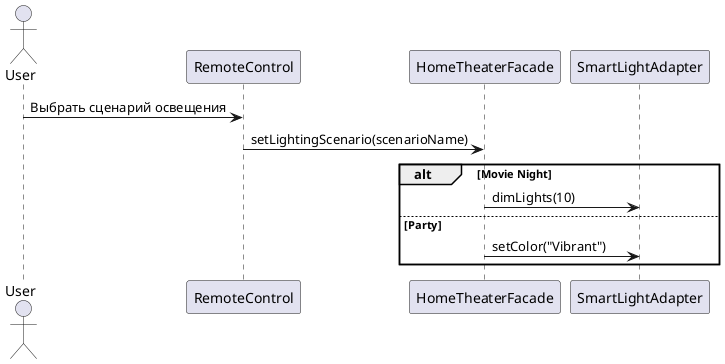 @startuml
actor User
participant RemoteControl
participant HomeTheaterFacade
participant SmartLightAdapter

User -> RemoteControl: Выбрать сценарий освещения
RemoteControl -> HomeTheaterFacade: setLightingScenario(scenarioName)
alt Movie Night
    HomeTheaterFacade -> SmartLightAdapter: dimLights(10)
else Party
    HomeTheaterFacade -> SmartLightAdapter: setColor("Vibrant")
end
@enduml
